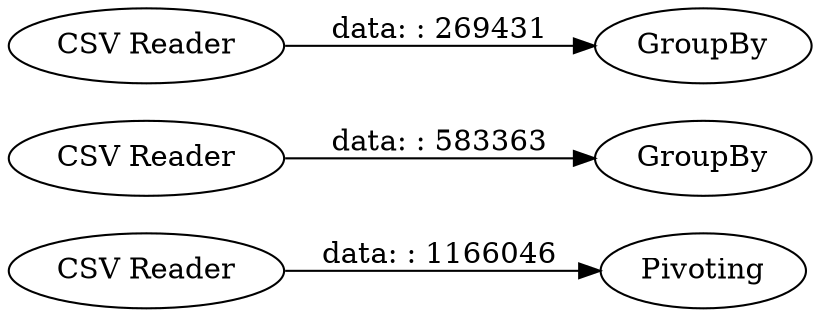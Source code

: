 digraph {
	"7553650655054067548_7" [label=Pivoting]
	"7553650655054067548_6" [label=GroupBy]
	"7553650655054067548_1" [label="CSV Reader"]
	"7553650655054067548_3" [label="CSV Reader"]
	"7553650655054067548_5" [label=GroupBy]
	"7553650655054067548_4" [label="CSV Reader"]
	"7553650655054067548_1" -> "7553650655054067548_5" [label="data: : 269431"]
	"7553650655054067548_3" -> "7553650655054067548_6" [label="data: : 583363"]
	"7553650655054067548_4" -> "7553650655054067548_7" [label="data: : 1166046"]
	rankdir=LR
}
